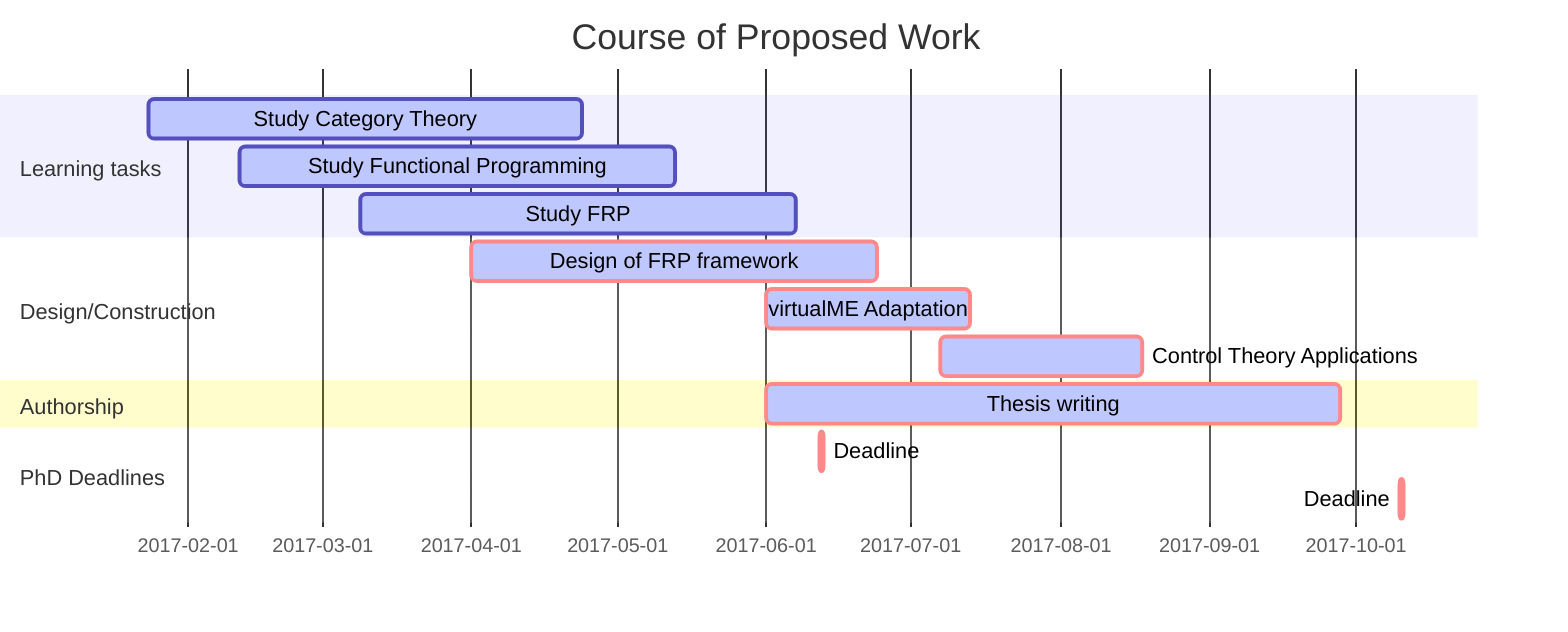 gantt
        dateFormat  YYYY-MM-DD
        title Course of Proposed Work
        section Learning tasks
        Study Category Theory             :active, 2017-01-24, 90d
        Study Functional Programming      :active, 2017-02-12, 90d
        Study FRP                         :active, 2017-03-09, 90d

        section Design/Construction
        Design of FRP framework           :crit, active, 2017-04-01, 12w
        virtualME Adaptation              :crit, active, 2017-06-01, 6w
        Control Theory Applications       :crit, active, 2017-07-07, 6w

        section Authorship
        Thesis writing                    :crit, active, 2017-06-01, 17w

        section PhD Deadlines
        Deadline                          :crit, 2017-06-12, 1d
        Deadline                          :crit, 2017-10-10, 1d